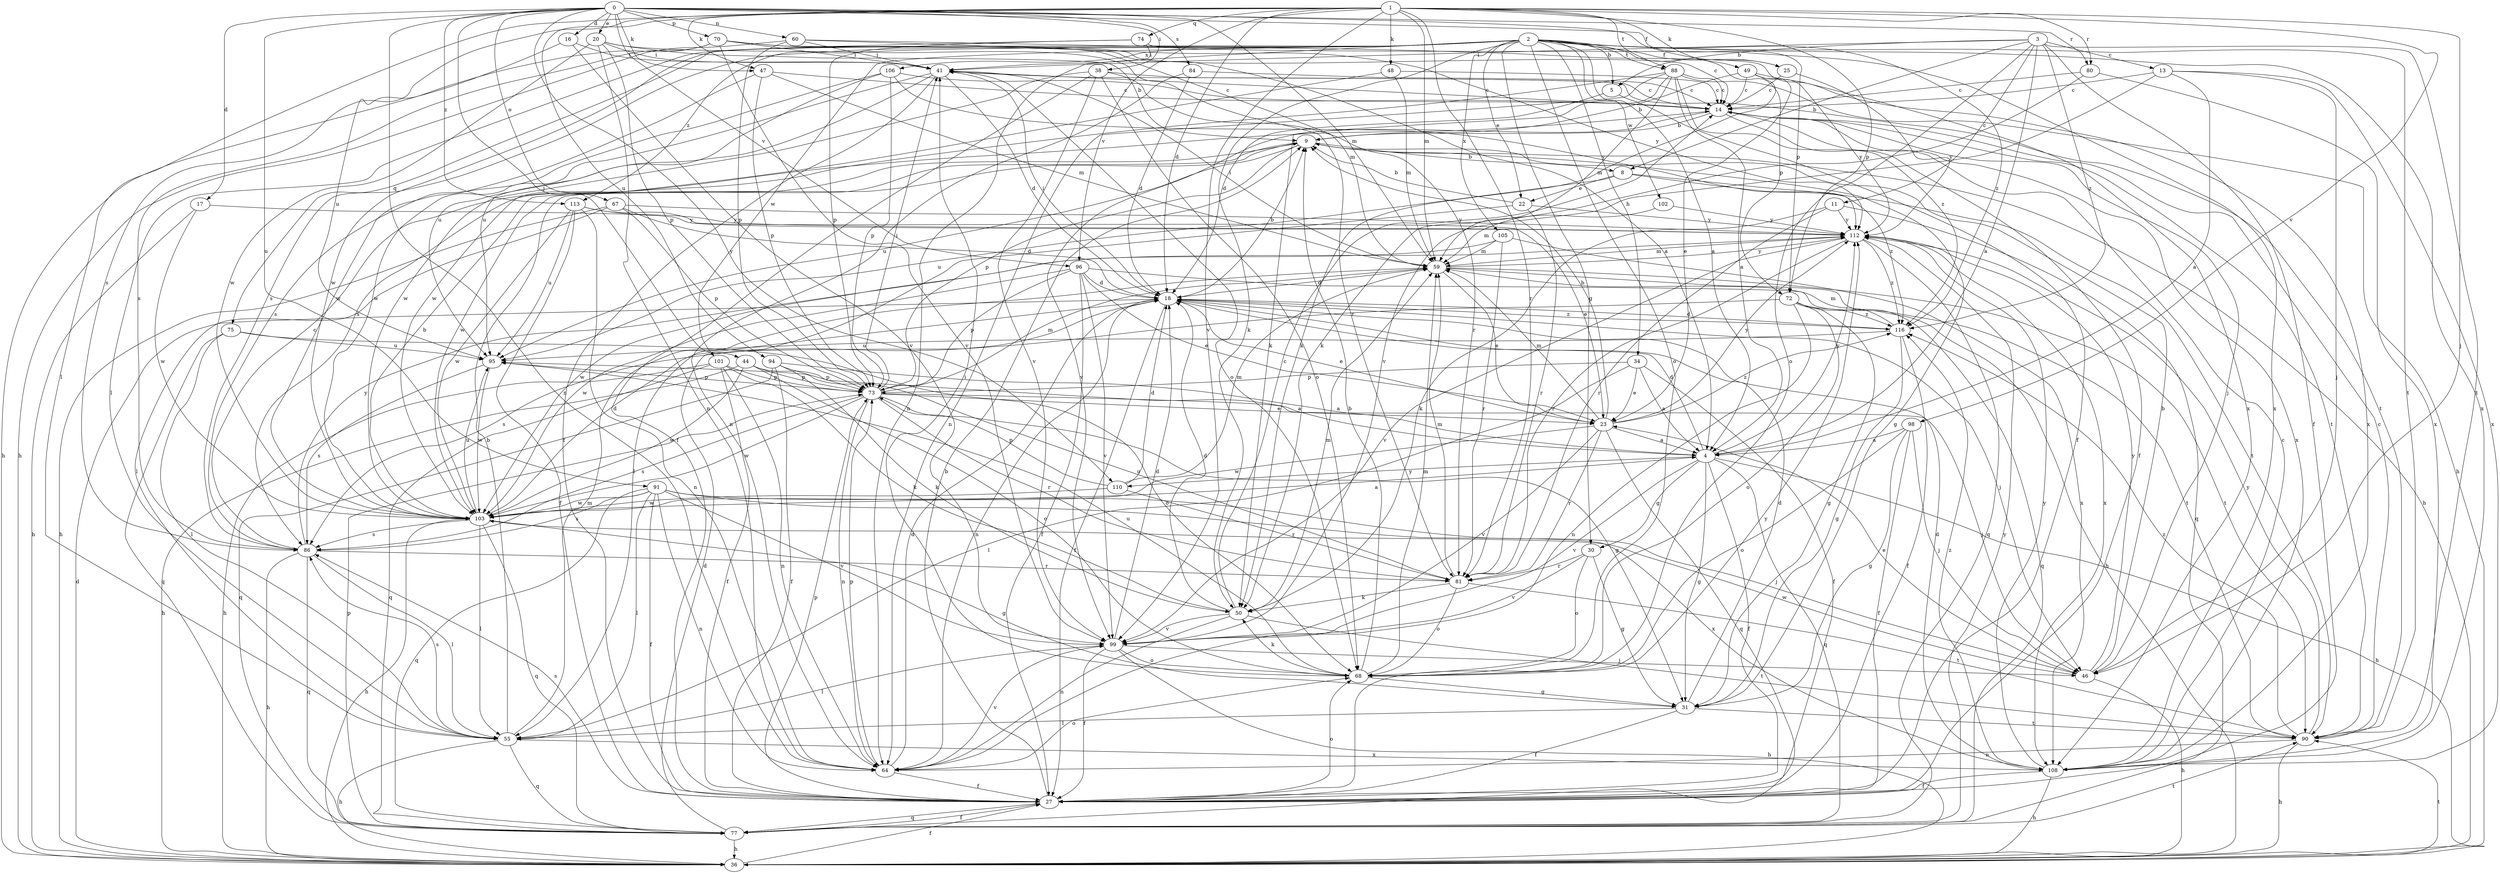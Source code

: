 strict digraph  {
0;
1;
2;
3;
4;
5;
8;
9;
11;
13;
14;
16;
17;
18;
20;
22;
23;
25;
27;
30;
31;
34;
36;
38;
41;
44;
46;
47;
48;
49;
50;
55;
59;
60;
64;
67;
68;
70;
72;
73;
74;
75;
77;
80;
81;
84;
86;
88;
90;
91;
94;
95;
96;
98;
99;
101;
102;
103;
105;
106;
108;
110;
112;
113;
116;
0 -> 16  [label=d];
0 -> 17  [label=d];
0 -> 20  [label=e];
0 -> 25  [label=f];
0 -> 38  [label=i];
0 -> 44  [label=j];
0 -> 47  [label=k];
0 -> 59  [label=m];
0 -> 60  [label=n];
0 -> 64  [label=n];
0 -> 67  [label=o];
0 -> 70  [label=p];
0 -> 72  [label=p];
0 -> 80  [label=r];
0 -> 84  [label=s];
0 -> 91  [label=u];
0 -> 96  [label=v];
0 -> 110  [label=y];
0 -> 113  [label=z];
1 -> 18  [label=d];
1 -> 46  [label=j];
1 -> 47  [label=k];
1 -> 48  [label=k];
1 -> 49  [label=k];
1 -> 55  [label=l];
1 -> 59  [label=m];
1 -> 72  [label=p];
1 -> 74  [label=q];
1 -> 80  [label=r];
1 -> 81  [label=r];
1 -> 86  [label=s];
1 -> 88  [label=t];
1 -> 94  [label=u];
1 -> 96  [label=v];
1 -> 98  [label=v];
1 -> 99  [label=v];
2 -> 4  [label=a];
2 -> 5  [label=b];
2 -> 22  [label=e];
2 -> 25  [label=f];
2 -> 30  [label=g];
2 -> 34  [label=h];
2 -> 50  [label=k];
2 -> 55  [label=l];
2 -> 64  [label=n];
2 -> 68  [label=o];
2 -> 72  [label=p];
2 -> 75  [label=q];
2 -> 86  [label=s];
2 -> 88  [label=t];
2 -> 90  [label=t];
2 -> 101  [label=w];
2 -> 102  [label=w];
2 -> 105  [label=x];
2 -> 106  [label=x];
2 -> 108  [label=x];
2 -> 113  [label=z];
2 -> 116  [label=z];
3 -> 4  [label=a];
3 -> 5  [label=b];
3 -> 8  [label=b];
3 -> 11  [label=c];
3 -> 13  [label=c];
3 -> 27  [label=f];
3 -> 41  [label=i];
3 -> 68  [label=o];
3 -> 90  [label=t];
3 -> 116  [label=z];
4 -> 18  [label=d];
4 -> 27  [label=f];
4 -> 30  [label=g];
4 -> 31  [label=g];
4 -> 36  [label=h];
4 -> 77  [label=q];
4 -> 99  [label=v];
4 -> 110  [label=y];
4 -> 112  [label=y];
5 -> 18  [label=d];
5 -> 27  [label=f];
8 -> 22  [label=e];
8 -> 90  [label=t];
8 -> 95  [label=u];
8 -> 116  [label=z];
9 -> 8  [label=b];
9 -> 31  [label=g];
9 -> 36  [label=h];
9 -> 73  [label=p];
9 -> 95  [label=u];
9 -> 103  [label=w];
11 -> 50  [label=k];
11 -> 77  [label=q];
11 -> 81  [label=r];
11 -> 112  [label=y];
13 -> 4  [label=a];
13 -> 14  [label=c];
13 -> 46  [label=j];
13 -> 99  [label=v];
13 -> 108  [label=x];
14 -> 9  [label=b];
14 -> 27  [label=f];
14 -> 46  [label=j];
14 -> 90  [label=t];
14 -> 99  [label=v];
14 -> 108  [label=x];
16 -> 41  [label=i];
16 -> 95  [label=u];
16 -> 99  [label=v];
17 -> 36  [label=h];
17 -> 103  [label=w];
17 -> 112  [label=y];
18 -> 9  [label=b];
18 -> 23  [label=e];
18 -> 27  [label=f];
18 -> 41  [label=i];
18 -> 46  [label=j];
18 -> 64  [label=n];
18 -> 116  [label=z];
20 -> 9  [label=b];
20 -> 41  [label=i];
20 -> 64  [label=n];
20 -> 73  [label=p];
20 -> 81  [label=r];
20 -> 103  [label=w];
22 -> 9  [label=b];
22 -> 55  [label=l];
22 -> 81  [label=r];
22 -> 112  [label=y];
23 -> 4  [label=a];
23 -> 9  [label=b];
23 -> 59  [label=m];
23 -> 77  [label=q];
23 -> 81  [label=r];
23 -> 99  [label=v];
23 -> 103  [label=w];
23 -> 112  [label=y];
23 -> 116  [label=z];
25 -> 14  [label=c];
25 -> 112  [label=y];
27 -> 9  [label=b];
27 -> 68  [label=o];
27 -> 73  [label=p];
27 -> 77  [label=q];
27 -> 86  [label=s];
27 -> 112  [label=y];
30 -> 31  [label=g];
30 -> 68  [label=o];
30 -> 81  [label=r];
30 -> 99  [label=v];
31 -> 18  [label=d];
31 -> 27  [label=f];
31 -> 55  [label=l];
31 -> 90  [label=t];
34 -> 4  [label=a];
34 -> 23  [label=e];
34 -> 27  [label=f];
34 -> 55  [label=l];
34 -> 73  [label=p];
36 -> 18  [label=d];
36 -> 27  [label=f];
36 -> 90  [label=t];
38 -> 14  [label=c];
38 -> 27  [label=f];
38 -> 68  [label=o];
38 -> 81  [label=r];
38 -> 99  [label=v];
38 -> 103  [label=w];
41 -> 14  [label=c];
41 -> 18  [label=d];
41 -> 27  [label=f];
41 -> 68  [label=o];
41 -> 90  [label=t];
41 -> 95  [label=u];
41 -> 103  [label=w];
44 -> 4  [label=a];
44 -> 36  [label=h];
44 -> 68  [label=o];
44 -> 73  [label=p];
44 -> 103  [label=w];
46 -> 9  [label=b];
46 -> 23  [label=e];
46 -> 36  [label=h];
46 -> 103  [label=w];
46 -> 112  [label=y];
47 -> 14  [label=c];
47 -> 59  [label=m];
47 -> 73  [label=p];
47 -> 103  [label=w];
48 -> 14  [label=c];
48 -> 59  [label=m];
48 -> 103  [label=w];
49 -> 9  [label=b];
49 -> 14  [label=c];
49 -> 23  [label=e];
49 -> 50  [label=k];
49 -> 108  [label=x];
49 -> 112  [label=y];
50 -> 14  [label=c];
50 -> 18  [label=d];
50 -> 59  [label=m];
50 -> 64  [label=n];
50 -> 90  [label=t];
50 -> 99  [label=v];
55 -> 9  [label=b];
55 -> 36  [label=h];
55 -> 59  [label=m];
55 -> 77  [label=q];
55 -> 86  [label=s];
55 -> 108  [label=x];
59 -> 18  [label=d];
59 -> 23  [label=e];
59 -> 36  [label=h];
59 -> 41  [label=i];
59 -> 90  [label=t];
59 -> 112  [label=y];
60 -> 36  [label=h];
60 -> 41  [label=i];
60 -> 73  [label=p];
60 -> 108  [label=x];
60 -> 112  [label=y];
64 -> 18  [label=d];
64 -> 27  [label=f];
64 -> 68  [label=o];
64 -> 73  [label=p];
64 -> 99  [label=v];
67 -> 18  [label=d];
67 -> 36  [label=h];
67 -> 55  [label=l];
67 -> 73  [label=p];
67 -> 112  [label=y];
68 -> 9  [label=b];
68 -> 31  [label=g];
68 -> 41  [label=i];
68 -> 50  [label=k];
68 -> 59  [label=m];
68 -> 95  [label=u];
70 -> 4  [label=a];
70 -> 14  [label=c];
70 -> 36  [label=h];
70 -> 41  [label=i];
70 -> 59  [label=m];
70 -> 86  [label=s];
70 -> 99  [label=v];
72 -> 31  [label=g];
72 -> 64  [label=n];
72 -> 68  [label=o];
72 -> 77  [label=q];
72 -> 86  [label=s];
72 -> 116  [label=z];
73 -> 23  [label=e];
73 -> 31  [label=g];
73 -> 41  [label=i];
73 -> 46  [label=j];
73 -> 59  [label=m];
73 -> 64  [label=n];
73 -> 81  [label=r];
73 -> 86  [label=s];
73 -> 103  [label=w];
74 -> 41  [label=i];
74 -> 73  [label=p];
74 -> 103  [label=w];
74 -> 108  [label=x];
75 -> 55  [label=l];
75 -> 68  [label=o];
75 -> 77  [label=q];
75 -> 95  [label=u];
77 -> 18  [label=d];
77 -> 27  [label=f];
77 -> 36  [label=h];
77 -> 73  [label=p];
77 -> 90  [label=t];
77 -> 112  [label=y];
80 -> 14  [label=c];
80 -> 50  [label=k];
80 -> 108  [label=x];
81 -> 50  [label=k];
81 -> 59  [label=m];
81 -> 68  [label=o];
81 -> 90  [label=t];
81 -> 95  [label=u];
84 -> 14  [label=c];
84 -> 18  [label=d];
84 -> 64  [label=n];
86 -> 14  [label=c];
86 -> 36  [label=h];
86 -> 55  [label=l];
86 -> 77  [label=q];
86 -> 81  [label=r];
86 -> 112  [label=y];
88 -> 4  [label=a];
88 -> 14  [label=c];
88 -> 36  [label=h];
88 -> 50  [label=k];
88 -> 59  [label=m];
88 -> 64  [label=n];
88 -> 86  [label=s];
88 -> 116  [label=z];
90 -> 14  [label=c];
90 -> 36  [label=h];
90 -> 64  [label=n];
90 -> 112  [label=y];
90 -> 116  [label=z];
91 -> 27  [label=f];
91 -> 46  [label=j];
91 -> 55  [label=l];
91 -> 64  [label=n];
91 -> 77  [label=q];
91 -> 86  [label=s];
91 -> 99  [label=v];
91 -> 103  [label=w];
91 -> 108  [label=x];
94 -> 4  [label=a];
94 -> 27  [label=f];
94 -> 50  [label=k];
94 -> 73  [label=p];
94 -> 77  [label=q];
95 -> 73  [label=p];
95 -> 86  [label=s];
95 -> 103  [label=w];
96 -> 18  [label=d];
96 -> 23  [label=e];
96 -> 27  [label=f];
96 -> 73  [label=p];
96 -> 90  [label=t];
96 -> 99  [label=v];
96 -> 103  [label=w];
98 -> 4  [label=a];
98 -> 27  [label=f];
98 -> 31  [label=g];
98 -> 46  [label=j];
98 -> 68  [label=o];
99 -> 18  [label=d];
99 -> 27  [label=f];
99 -> 36  [label=h];
99 -> 46  [label=j];
99 -> 55  [label=l];
99 -> 68  [label=o];
101 -> 27  [label=f];
101 -> 36  [label=h];
101 -> 50  [label=k];
101 -> 64  [label=n];
101 -> 73  [label=p];
101 -> 77  [label=q];
102 -> 59  [label=m];
102 -> 112  [label=y];
103 -> 4  [label=a];
103 -> 9  [label=b];
103 -> 18  [label=d];
103 -> 31  [label=g];
103 -> 36  [label=h];
103 -> 55  [label=l];
103 -> 77  [label=q];
103 -> 86  [label=s];
103 -> 95  [label=u];
105 -> 59  [label=m];
105 -> 81  [label=r];
105 -> 103  [label=w];
105 -> 108  [label=x];
106 -> 14  [label=c];
106 -> 73  [label=p];
106 -> 86  [label=s];
106 -> 95  [label=u];
106 -> 112  [label=y];
108 -> 14  [label=c];
108 -> 18  [label=d];
108 -> 27  [label=f];
108 -> 36  [label=h];
108 -> 112  [label=y];
108 -> 116  [label=z];
110 -> 18  [label=d];
110 -> 59  [label=m];
110 -> 73  [label=p];
110 -> 81  [label=r];
110 -> 103  [label=w];
112 -> 59  [label=m];
112 -> 77  [label=q];
112 -> 81  [label=r];
112 -> 99  [label=v];
112 -> 108  [label=x];
112 -> 116  [label=z];
113 -> 23  [label=e];
113 -> 27  [label=f];
113 -> 64  [label=n];
113 -> 95  [label=u];
113 -> 103  [label=w];
113 -> 112  [label=y];
116 -> 18  [label=d];
116 -> 27  [label=f];
116 -> 31  [label=g];
116 -> 59  [label=m];
116 -> 95  [label=u];
}

